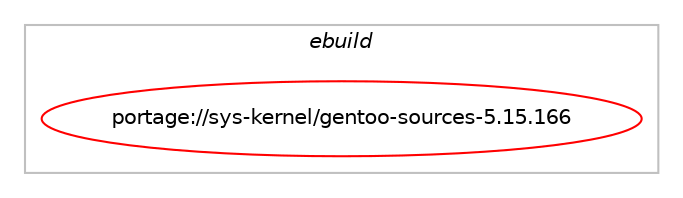 digraph prolog {

# *************
# Graph options
# *************

newrank=true;
concentrate=true;
compound=true;
graph [rankdir=LR,fontname=Helvetica,fontsize=10,ranksep=1.5];#, ranksep=2.5, nodesep=0.2];
edge  [arrowhead=vee];
node  [fontname=Helvetica,fontsize=10];

# **********
# The ebuild
# **********

subgraph cluster_leftcol {
color=gray;
label=<<i>ebuild</i>>;
id [label="portage://sys-kernel/gentoo-sources-5.15.166", color=red, width=4, href="../sys-kernel/gentoo-sources-5.15.166.svg"];
}

# ****************
# The dependencies
# ****************

subgraph cluster_midcol {
color=gray;
label=<<i>dependencies</i>>;
subgraph cluster_compile {
fillcolor="#eeeeee";
style=filled;
label=<<i>compile</i>>;
}
subgraph cluster_compileandrun {
fillcolor="#eeeeee";
style=filled;
label=<<i>compile and run</i>>;
}
subgraph cluster_run {
fillcolor="#eeeeee";
style=filled;
label=<<i>run</i>>;
# *** BEGIN UNKNOWN DEPENDENCY TYPE (TODO) ***
# id -> equal(use_conditional_group(negative,build,portage://sys-kernel/gentoo-sources-5.15.166,[package_dependency(portage://sys-kernel/gentoo-sources-5.15.166,run,no,app-alternatives,cpio,none,[,,],[],[]),package_dependency(portage://sys-kernel/gentoo-sources-5.15.166,run,no,dev-lang,perl,none,[,,],[],[]),package_dependency(portage://sys-kernel/gentoo-sources-5.15.166,run,no,app-alternatives,bc,none,[,,],[],[]),package_dependency(portage://sys-kernel/gentoo-sources-5.15.166,run,no,dev-build,make,none,[,,],[],[]),package_dependency(portage://sys-kernel/gentoo-sources-5.15.166,run,no,sys-devel,bison,none,[,,],[],[]),package_dependency(portage://sys-kernel/gentoo-sources-5.15.166,run,no,sys-devel,flex,none,[,,],[],[]),package_dependency(portage://sys-kernel/gentoo-sources-5.15.166,run,no,sys-libs,ncurses,greaterequal,[5.2,,,5.2],[],[]),package_dependency(portage://sys-kernel/gentoo-sources-5.15.166,run,no,virtual,libelf,none,[,,],[],[]),package_dependency(portage://sys-kernel/gentoo-sources-5.15.166,run,no,virtual,pkgconfig,none,[,,],[],[])]))
# *** END UNKNOWN DEPENDENCY TYPE (TODO) ***

}
}

# **************
# The candidates
# **************

subgraph cluster_choices {
rank=same;
color=gray;
label=<<i>candidates</i>>;

}

}
